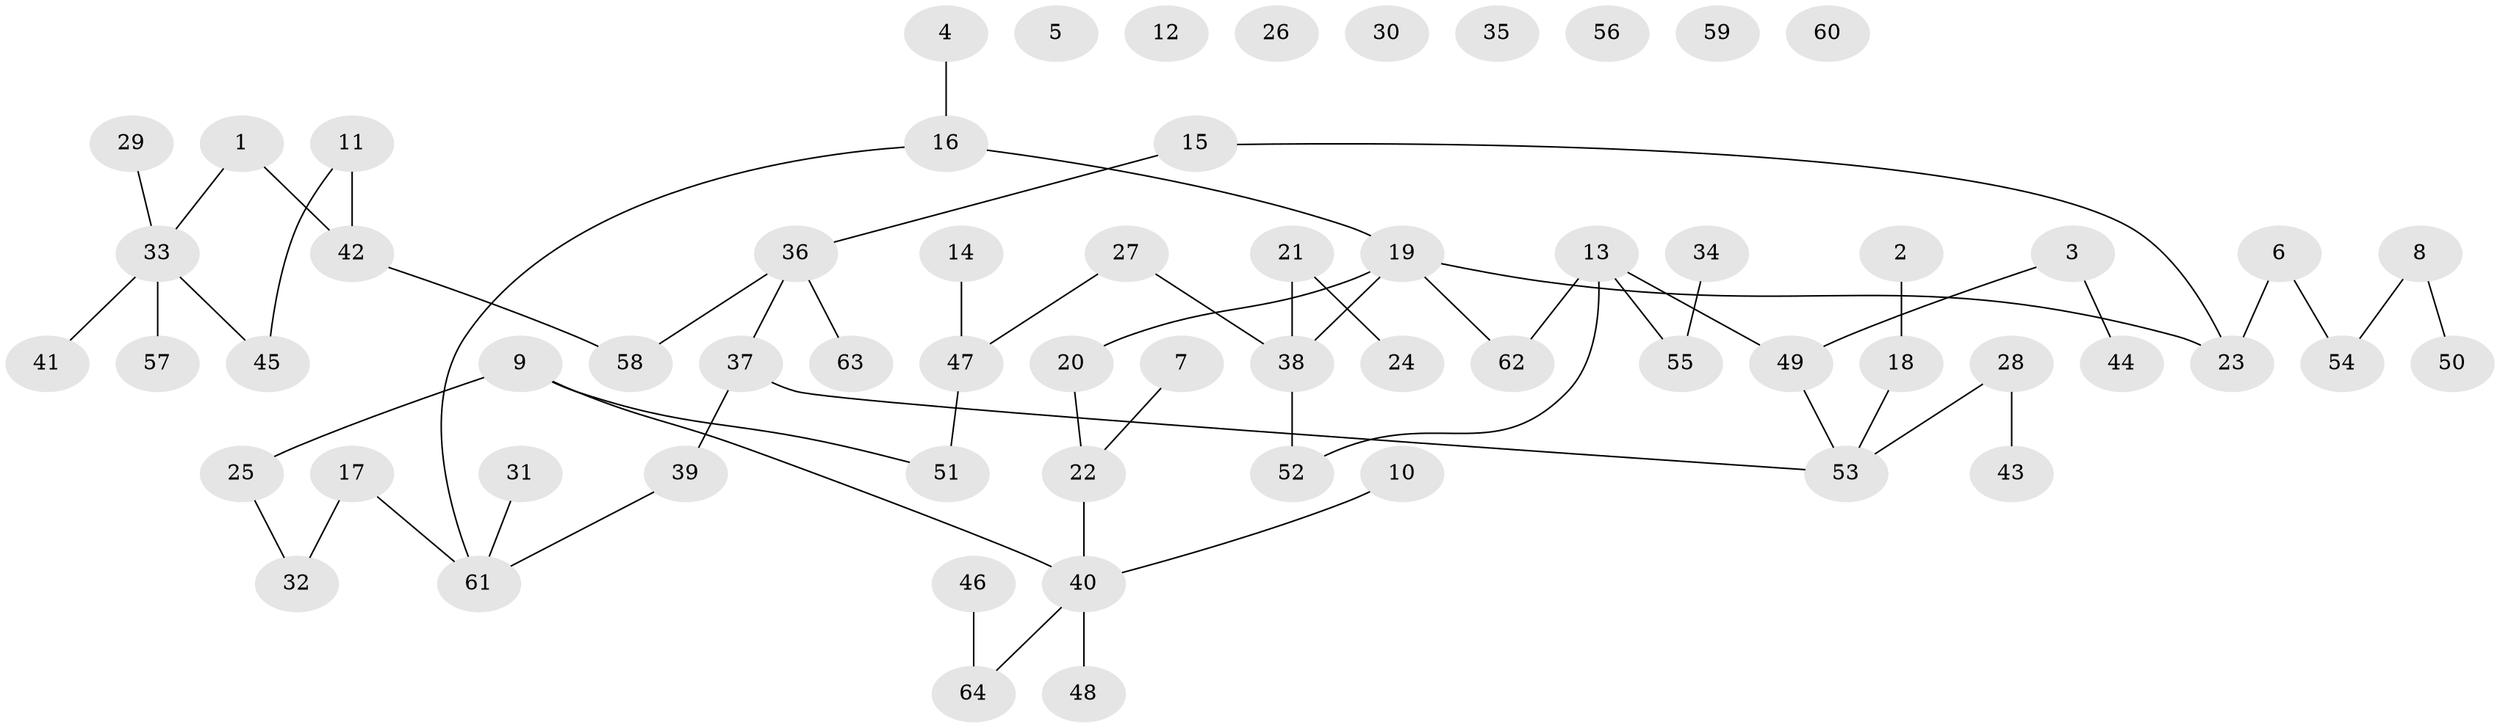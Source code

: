 // Generated by graph-tools (version 1.1) at 2025/40/03/09/25 04:40:13]
// undirected, 64 vertices, 61 edges
graph export_dot {
graph [start="1"]
  node [color=gray90,style=filled];
  1;
  2;
  3;
  4;
  5;
  6;
  7;
  8;
  9;
  10;
  11;
  12;
  13;
  14;
  15;
  16;
  17;
  18;
  19;
  20;
  21;
  22;
  23;
  24;
  25;
  26;
  27;
  28;
  29;
  30;
  31;
  32;
  33;
  34;
  35;
  36;
  37;
  38;
  39;
  40;
  41;
  42;
  43;
  44;
  45;
  46;
  47;
  48;
  49;
  50;
  51;
  52;
  53;
  54;
  55;
  56;
  57;
  58;
  59;
  60;
  61;
  62;
  63;
  64;
  1 -- 33;
  1 -- 42;
  2 -- 18;
  3 -- 44;
  3 -- 49;
  4 -- 16;
  6 -- 23;
  6 -- 54;
  7 -- 22;
  8 -- 50;
  8 -- 54;
  9 -- 25;
  9 -- 40;
  9 -- 51;
  10 -- 40;
  11 -- 42;
  11 -- 45;
  13 -- 49;
  13 -- 52;
  13 -- 55;
  13 -- 62;
  14 -- 47;
  15 -- 23;
  15 -- 36;
  16 -- 19;
  16 -- 61;
  17 -- 32;
  17 -- 61;
  18 -- 53;
  19 -- 20;
  19 -- 23;
  19 -- 38;
  19 -- 62;
  20 -- 22;
  21 -- 24;
  21 -- 38;
  22 -- 40;
  25 -- 32;
  27 -- 38;
  27 -- 47;
  28 -- 43;
  28 -- 53;
  29 -- 33;
  31 -- 61;
  33 -- 41;
  33 -- 45;
  33 -- 57;
  34 -- 55;
  36 -- 37;
  36 -- 58;
  36 -- 63;
  37 -- 39;
  37 -- 53;
  38 -- 52;
  39 -- 61;
  40 -- 48;
  40 -- 64;
  42 -- 58;
  46 -- 64;
  47 -- 51;
  49 -- 53;
}
